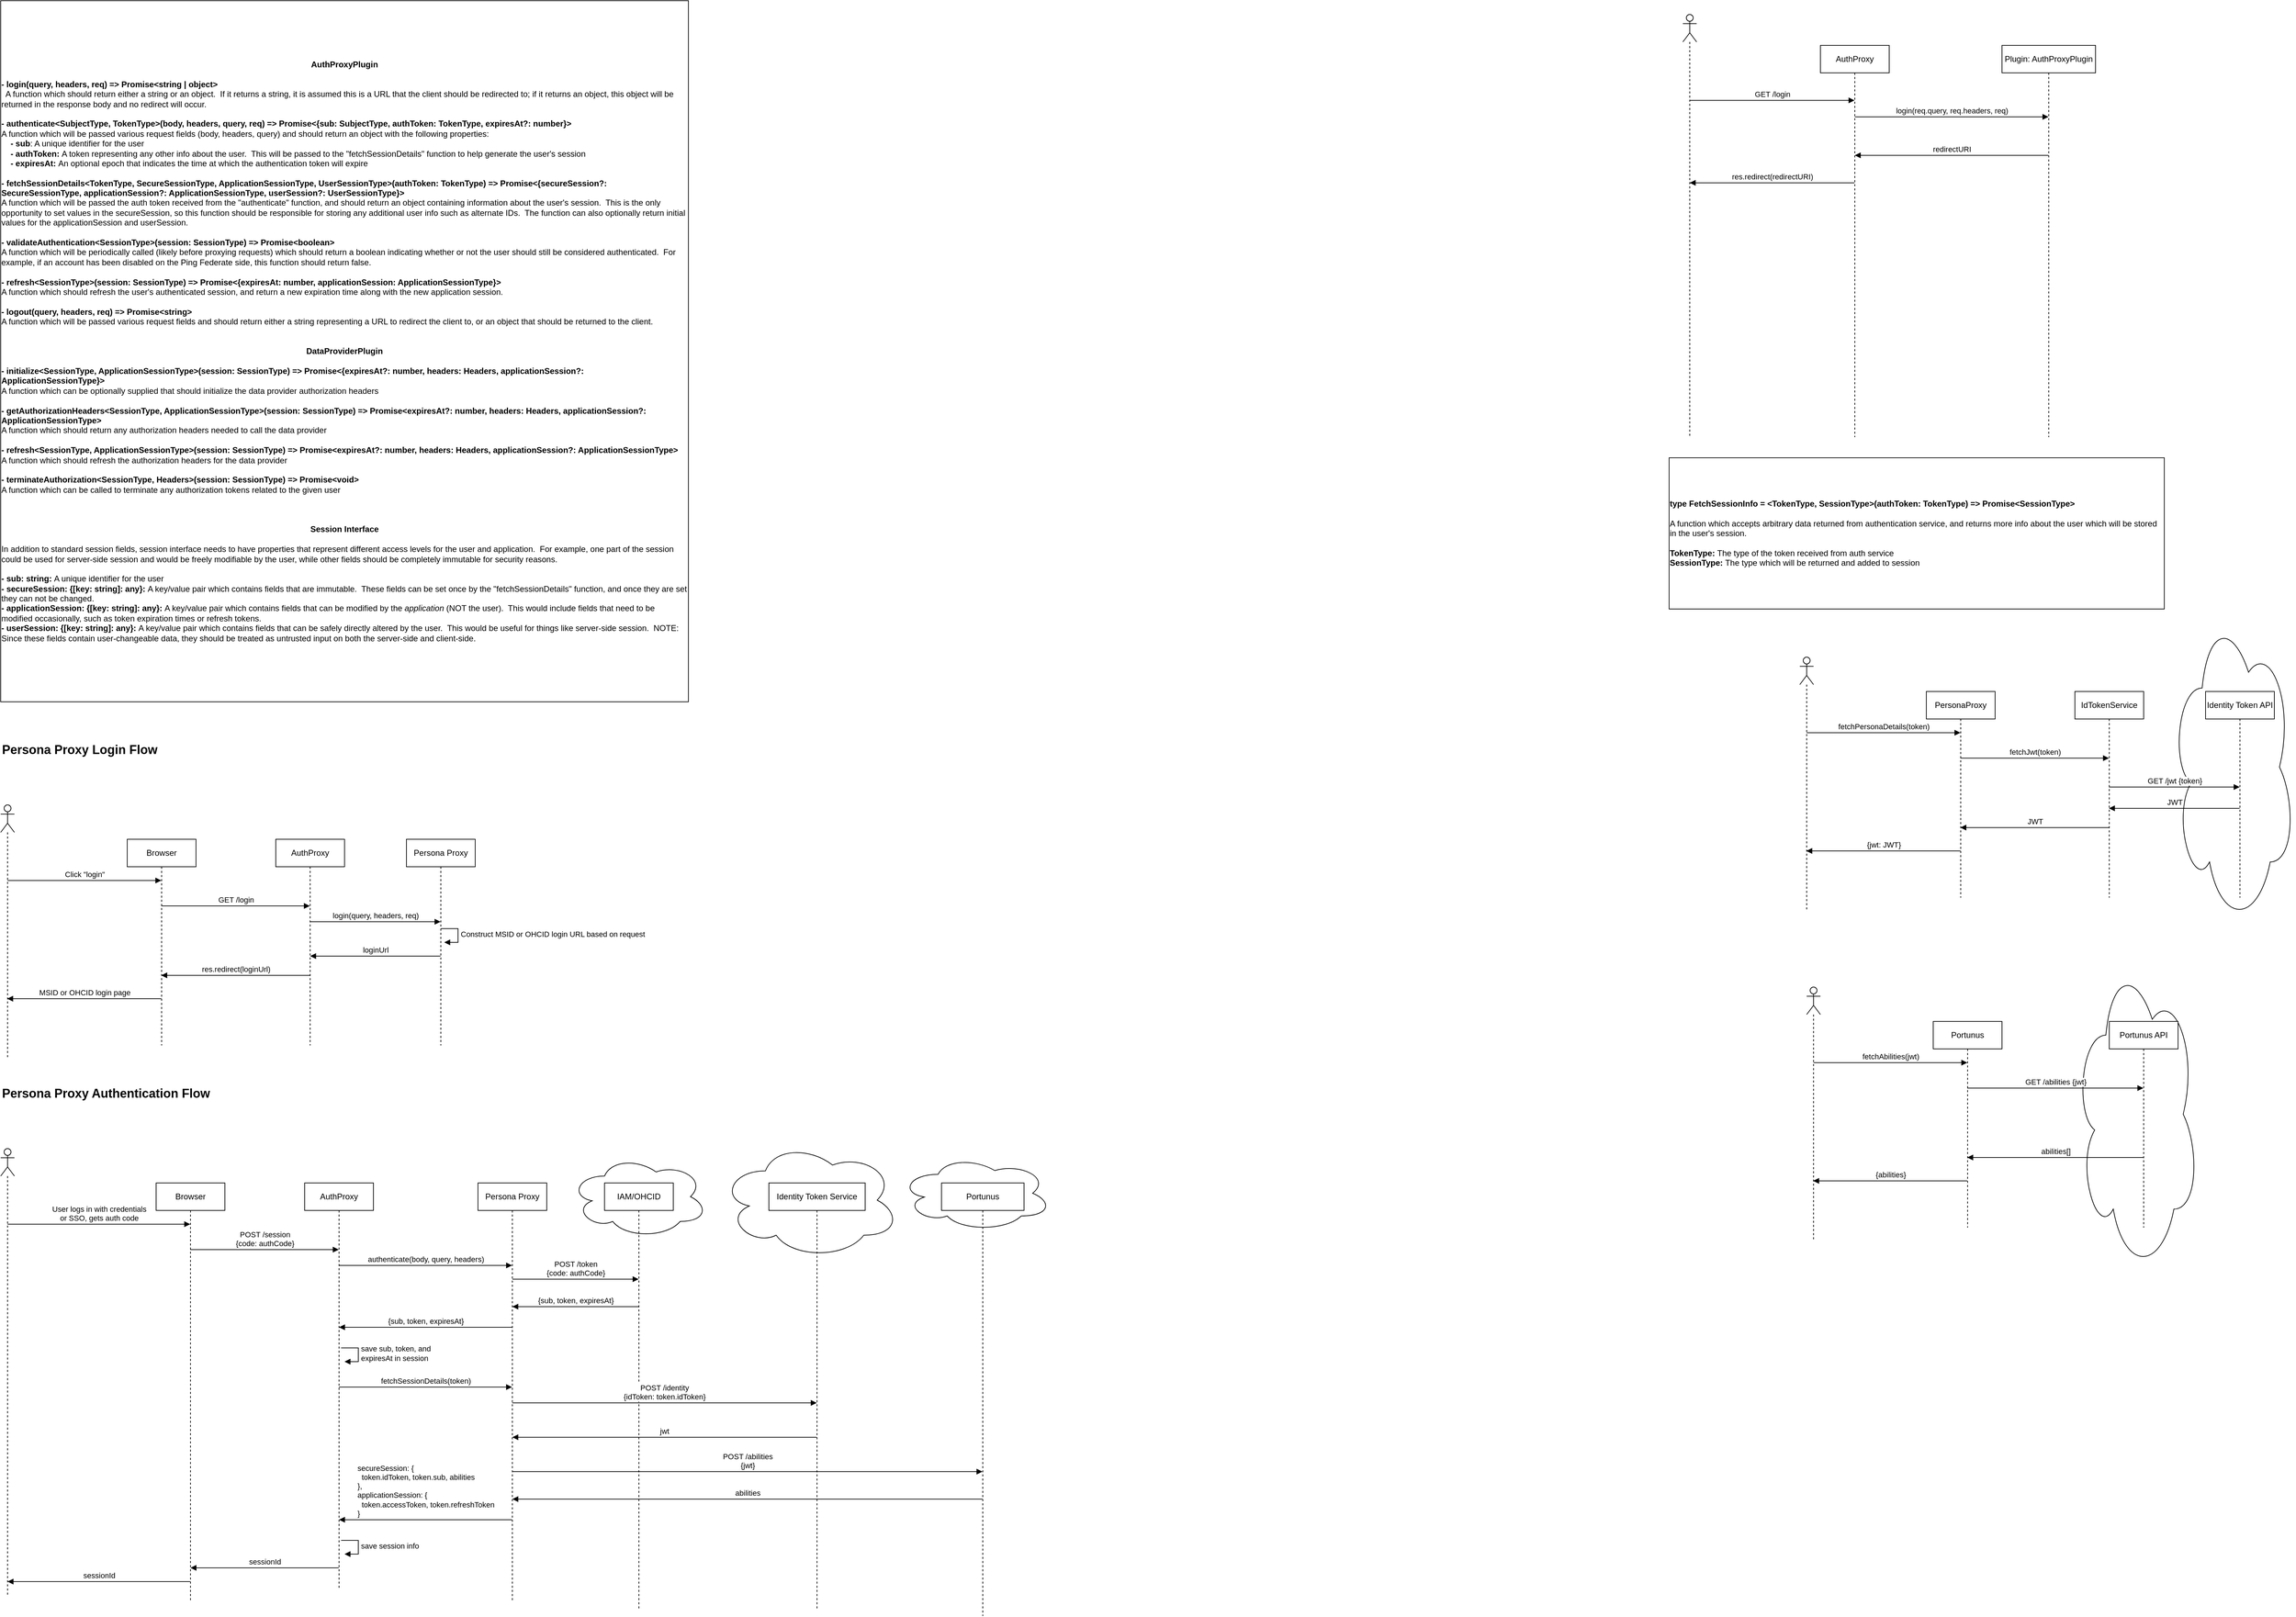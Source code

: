 <mxfile version="14.4.4" type="github">
  <diagram name="Page-1" id="9f46799a-70d6-7492-0946-bef42562c5a5">
    <mxGraphModel dx="2373" dy="3309" grid="1" gridSize="10" guides="1" tooltips="1" connect="1" arrows="1" fold="1" page="1" pageScale="1" pageWidth="1100" pageHeight="850" background="#ffffff" math="0" shadow="0">
      <root>
        <mxCell id="0" />
        <mxCell id="1" parent="0" />
        <mxCell id="U6y2hWdJB_3HYAMK6PYz-72" value="" style="ellipse;shape=cloud;whiteSpace=wrap;html=1;align=center;" vertex="1" parent="1">
          <mxGeometry x="1092" y="-20" width="220" height="110" as="geometry" />
        </mxCell>
        <mxCell id="U6y2hWdJB_3HYAMK6PYz-67" value="" style="ellipse;shape=cloud;whiteSpace=wrap;html=1;align=center;" vertex="1" parent="1">
          <mxGeometry x="831" y="-40" width="260" height="170" as="geometry" />
        </mxCell>
        <mxCell id="U6y2hWdJB_3HYAMK6PYz-58" value="" style="ellipse;shape=cloud;whiteSpace=wrap;html=1;align=center;" vertex="1" parent="1">
          <mxGeometry x="612" y="-20" width="200" height="120" as="geometry" />
        </mxCell>
        <mxCell id="w1PzRN34txhDw9UbGB5l-34" value="&lt;b&gt;AuthProxyPlugin&lt;/b&gt;&lt;br&gt;&lt;br&gt;&lt;div style=&quot;text-align: left&quot;&gt;&lt;b&gt;- login(query, headers, req) =&amp;gt; Promise&amp;lt;string | object&amp;gt;&lt;/b&gt;&lt;/div&gt;&lt;div style=&quot;text-align: left&quot;&gt;&amp;nbsp; A function which should return either a string or an object.&amp;nbsp; If it returns a string, it is assumed this is a URL that the client should be redirected to; if it returns an object, this object will be returned in the response body and no redirect will occur.&lt;/div&gt;&lt;div style=&quot;text-align: left&quot;&gt;&lt;br&gt;&lt;/div&gt;&lt;div style=&quot;text-align: left&quot;&gt;&lt;b&gt;- authenticate&amp;lt;SubjectType, TokenType&amp;gt;(body, headers, query, req) =&amp;gt; Promise&amp;lt;{sub: SubjectType, authToken: TokenType, expiresAt?: number}&amp;gt;&lt;/b&gt;&lt;/div&gt;&lt;div style=&quot;text-align: left&quot;&gt;A function which will be passed various request fields (body, headers, query) and should return an object with the following properties:&lt;/div&gt;&lt;div style=&quot;text-align: left&quot;&gt;&amp;nbsp; &amp;nbsp; &lt;b&gt;- sub&lt;/b&gt;: A unique identifier for the user&lt;/div&gt;&lt;div style=&quot;text-align: left&quot;&gt;&amp;nbsp; &amp;nbsp; &lt;b&gt;- authToken:&lt;/b&gt;&amp;nbsp;A token representing any other info about the user.&amp;nbsp; This will be passed to the &quot;fetchSessionDetails&quot; function to help generate the user&#39;s session&lt;/div&gt;&lt;div style=&quot;text-align: left&quot;&gt;&amp;nbsp; &amp;nbsp; &lt;b&gt;- expiresAt:&lt;/b&gt;&amp;nbsp;An optional epoch that indicates the time at which the authentication token will expire&lt;/div&gt;&lt;div style=&quot;text-align: left&quot;&gt;&lt;br&gt;&lt;/div&gt;&lt;div style=&quot;text-align: left&quot;&gt;&lt;b&gt;- fetchSessionDetails&amp;lt;TokenType, SecureSessionType, ApplicationSessionType, UserSessionType&amp;gt;(authToken: TokenType) =&amp;gt; Promise&amp;lt;{secureSession?: SecureSessionType, applicationSession?: ApplicationSessionType, userSession?: UserSessionType}&amp;gt;&lt;/b&gt;&lt;/div&gt;&lt;div style=&quot;text-align: left&quot;&gt;A function which will be passed the auth token received from the &quot;authenticate&quot; function, and should return an object containing information about the user&#39;s session.&amp;nbsp; This is the only opportunity to set values in the secureSession, so this function should be responsible for storing any additional user info such as alternate IDs.&amp;nbsp; The function can also optionally return initial values for the applicationSession and userSession.&lt;/div&gt;&lt;div style=&quot;text-align: left&quot;&gt;&lt;b&gt;&lt;br&gt;&lt;/b&gt;&lt;/div&gt;&lt;div style=&quot;text-align: left&quot;&gt;&lt;b&gt;- validateAuthentication&amp;lt;SessionType&amp;gt;(session: SessionType) =&amp;gt; Promise&amp;lt;boolean&amp;gt;&lt;/b&gt;&lt;/div&gt;&lt;div style=&quot;text-align: left&quot;&gt;A function which will be periodically called (likely before proxying requests) which should return a boolean indicating whether or not the user should still be considered authenticated.&amp;nbsp; For example, if an account has been disabled on the Ping Federate side, this function should return false.&lt;/div&gt;&lt;div style=&quot;text-align: left&quot;&gt;&lt;br&gt;&lt;/div&gt;&lt;div style=&quot;text-align: left&quot;&gt;&lt;b&gt;- refresh&amp;lt;SessionType&amp;gt;(session: SessionType) =&amp;gt; Promise&amp;lt;{expiresAt: number, applicationSession: ApplicationSessionType}&amp;gt;&lt;/b&gt;&lt;/div&gt;&lt;div style=&quot;text-align: left&quot;&gt;A function which should refresh the user&#39;s authenticated session, and return a new expiration time along with the new application session.&lt;/div&gt;&lt;div style=&quot;text-align: left&quot;&gt;&lt;b&gt;&lt;br&gt;&lt;/b&gt;&lt;/div&gt;&lt;div style=&quot;text-align: left&quot;&gt;&lt;b&gt;- logout(query, headers, req) =&amp;gt; Promise&amp;lt;string&amp;gt;&amp;nbsp;&lt;/b&gt;&lt;/div&gt;&lt;div style=&quot;text-align: left&quot;&gt;A function which will be passed various request fields and should return either a string representing a URL to redirect the client to, or an object that should be returned to the client.&lt;/div&gt;&lt;div style=&quot;text-align: left&quot;&gt;&lt;br&gt;&lt;/div&gt;&lt;div style=&quot;text-align: left&quot;&gt;&lt;br&gt;&lt;/div&gt;&lt;div&gt;&lt;b&gt;DataProviderPlugin&lt;/b&gt;&lt;/div&gt;&lt;div&gt;&lt;b&gt;&lt;br&gt;&lt;/b&gt;&lt;/div&gt;&lt;div style=&quot;text-align: left&quot;&gt;&lt;b&gt;- initialize&amp;lt;SessionType, ApplicationSessionType&amp;gt;(session: SessionType) =&amp;gt; Promise&amp;lt;{expiresAt?: number, headers: Headers, applicationSession?: ApplicationSessionType}&amp;gt;&lt;/b&gt;&lt;/div&gt;&lt;div style=&quot;text-align: left&quot;&gt;A function which can be optionally supplied that should initialize the data provider authorization headers&lt;/div&gt;&lt;div style=&quot;text-align: left&quot;&gt;&lt;br&gt;&lt;/div&gt;&lt;div style=&quot;text-align: left&quot;&gt;&lt;b&gt;- getAuthorizationHeaders&amp;lt;&lt;/b&gt;&lt;b&gt;SessionType, ApplicationSessionType&lt;/b&gt;&lt;b&gt;&amp;gt;(session: SessionType) =&amp;gt; Promise&amp;lt;&lt;/b&gt;&lt;b&gt;expiresAt?: number, headers: Headers, applicationSession?: ApplicationSessionType&lt;/b&gt;&lt;b&gt;&amp;gt;&lt;/b&gt;&lt;/div&gt;&lt;div style=&quot;text-align: left&quot;&gt;A function which should return any authorization headers needed to call the data provider&lt;/div&gt;&lt;div style=&quot;text-align: left&quot;&gt;&lt;br&gt;&lt;/div&gt;&lt;div style=&quot;text-align: left&quot;&gt;&lt;b&gt;- refresh&amp;lt;&lt;/b&gt;&lt;b&gt;SessionType, ApplicationSessionType&lt;/b&gt;&lt;b&gt;&amp;gt;(session: SessionType) =&amp;gt;&amp;nbsp;&lt;/b&gt;&lt;b&gt;Promise&amp;lt;&lt;/b&gt;&lt;b&gt;expiresAt?: number, headers: Headers, applicationSession?: ApplicationSessionType&lt;/b&gt;&lt;b&gt;&amp;gt;&lt;/b&gt;&lt;/div&gt;&lt;div style=&quot;text-align: left&quot;&gt;A function which should refresh the authorization headers for the data provider&lt;/div&gt;&lt;div style=&quot;text-align: left&quot;&gt;&lt;br&gt;&lt;/div&gt;&lt;div style=&quot;text-align: left&quot;&gt;&lt;b&gt;- terminateAuthorization&amp;lt;SessionType, Headers&amp;gt;(session: SessionType) =&amp;gt; Promise&amp;lt;void&amp;gt;&lt;/b&gt;&lt;/div&gt;&lt;div style=&quot;text-align: left&quot;&gt;A function which can be called to terminate any authorization tokens related to the given user&lt;/div&gt;&lt;div style=&quot;text-align: left&quot;&gt;&lt;br&gt;&lt;/div&gt;&lt;div style=&quot;text-align: left&quot;&gt;&lt;br&gt;&lt;/div&gt;&lt;div style=&quot;text-align: left&quot;&gt;&lt;br&gt;&lt;/div&gt;&lt;div&gt;&lt;b&gt;Session Interface&lt;/b&gt;&lt;/div&gt;&lt;div&gt;&lt;b&gt;&lt;br&gt;&lt;/b&gt;&lt;/div&gt;&lt;div style=&quot;text-align: left&quot;&gt;In addition to standard session fields, session interface needs to have properties that represent different access levels for the user and application.&amp;nbsp; For example, one part of the session could be used for server-side session and would be freely modifiable by the user, while other fields should be completely immutable for security reasons.&lt;/div&gt;&lt;div style=&quot;text-align: left&quot;&gt;&lt;br&gt;&lt;/div&gt;&lt;div style=&quot;text-align: left&quot;&gt;&lt;b&gt;- sub: string:&lt;/b&gt;&amp;nbsp;A unique identifier for the user&lt;/div&gt;&lt;div style=&quot;text-align: left&quot;&gt;&lt;b&gt;- secureSession: {[key: string]: any}:&lt;/b&gt;&amp;nbsp;A key/value pair which contains fields that are immutable.&amp;nbsp; These fields can be set once by the &quot;fetchSessionDetails&quot; function, and once they are set they can not be changed.&lt;/div&gt;&lt;div style=&quot;text-align: left&quot;&gt;&lt;b&gt;- applicationSession:&amp;nbsp;&lt;/b&gt;&lt;b&gt;{[key: string]: any}:&lt;/b&gt;&lt;span&gt;&amp;nbsp;A key/value pair which contains fields that can be modified by the &lt;i&gt;application&lt;/i&gt;&amp;nbsp;(NOT the user).&amp;nbsp; This would include fields that need to be modified occasionally, such as token expiration times or refresh tokens.&lt;/span&gt;&lt;/div&gt;&lt;div style=&quot;text-align: left&quot;&gt;&lt;span&gt;&lt;b&gt;- userSession:&amp;nbsp;&lt;/b&gt;&lt;/span&gt;&lt;b&gt;{[key: string]: any}:&lt;/b&gt;&lt;span&gt;&amp;nbsp;A key/value pair which contains fields that can be safely directly altered by the user.&amp;nbsp; This would be useful for things like server-side session.&amp;nbsp; NOTE: Since these fields contain user-changeable data, they should be treated as untrusted input on both the server-side and client-side.&lt;/span&gt;&lt;/div&gt;" style="rounded=0;whiteSpace=wrap;html=1;" parent="1" vertex="1">
          <mxGeometry x="-216" y="-1700" width="1000" height="1020" as="geometry" />
        </mxCell>
        <mxCell id="U6y2hWdJB_3HYAMK6PYz-1" value="" style="ellipse;shape=cloud;whiteSpace=wrap;html=1;" vertex="1" parent="1">
          <mxGeometry x="2800" y="-310" width="180" height="460" as="geometry" />
        </mxCell>
        <mxCell id="U6y2hWdJB_3HYAMK6PYz-2" value="" style="ellipse;shape=cloud;whiteSpace=wrap;html=1;" vertex="1" parent="1">
          <mxGeometry x="2940" y="-815" width="180" height="460" as="geometry" />
        </mxCell>
        <mxCell id="U6y2hWdJB_3HYAMK6PYz-3" value="PersonaProxy" style="shape=umlLifeline;perimeter=lifelinePerimeter;whiteSpace=wrap;html=1;container=1;collapsible=0;recursiveResize=0;outlineConnect=0;" vertex="1" parent="1">
          <mxGeometry x="2584" y="-695" width="100" height="300" as="geometry" />
        </mxCell>
        <mxCell id="U6y2hWdJB_3HYAMK6PYz-4" value="&lt;div style=&quot;text-align: left&quot;&gt;&lt;b&gt;type FetchSessionInfo = &amp;lt;TokenType, SessionType&amp;gt;(authToken: TokenType) =&amp;gt; Promise&amp;lt;SessionType&amp;gt;&lt;/b&gt;&lt;/div&gt;&lt;br&gt;&lt;div style=&quot;text-align: left&quot;&gt;A function which accepts arbitrary data returned from authentication service, and returns more info about the user which will be stored in the user&#39;s session.&lt;/div&gt;&lt;br&gt;&lt;div style=&quot;text-align: left&quot;&gt;&lt;b&gt;TokenType:&lt;/b&gt;&lt;span&gt;&amp;nbsp;The type of the token received from auth service&lt;/span&gt;&lt;/div&gt;&lt;b&gt;&lt;div style=&quot;text-align: left&quot;&gt;&lt;b&gt;SessionType:&lt;/b&gt;&lt;span style=&quot;font-weight: normal&quot;&gt;&amp;nbsp;The type which will be returned and added to session&lt;/span&gt;&lt;/div&gt;&lt;/b&gt;" style="rounded=0;whiteSpace=wrap;html=1;" vertex="1" parent="1">
          <mxGeometry x="2210" y="-1035" width="720" height="220" as="geometry" />
        </mxCell>
        <mxCell id="U6y2hWdJB_3HYAMK6PYz-5" value="" style="shape=umlLifeline;participant=umlActor;perimeter=lifelinePerimeter;whiteSpace=wrap;html=1;container=1;collapsible=0;recursiveResize=0;verticalAlign=top;spacingTop=36;outlineConnect=0;" vertex="1" parent="1">
          <mxGeometry x="2400" y="-745" width="20" height="370" as="geometry" />
        </mxCell>
        <mxCell id="U6y2hWdJB_3HYAMK6PYz-6" value="fetchPersonaDetails(token)" style="html=1;verticalAlign=bottom;endArrow=block;" edge="1" parent="U6y2hWdJB_3HYAMK6PYz-5" target="U6y2hWdJB_3HYAMK6PYz-3">
          <mxGeometry width="80" relative="1" as="geometry">
            <mxPoint x="10" y="110" as="sourcePoint" />
            <mxPoint x="90" y="110" as="targetPoint" />
          </mxGeometry>
        </mxCell>
        <mxCell id="U6y2hWdJB_3HYAMK6PYz-7" value="IdTokenService" style="shape=umlLifeline;perimeter=lifelinePerimeter;whiteSpace=wrap;html=1;container=1;collapsible=0;recursiveResize=0;outlineConnect=0;" vertex="1" parent="1">
          <mxGeometry x="2800" y="-695" width="100" height="300" as="geometry" />
        </mxCell>
        <mxCell id="U6y2hWdJB_3HYAMK6PYz-8" value="fetchJwt(token)" style="html=1;verticalAlign=bottom;endArrow=block;" edge="1" parent="1">
          <mxGeometry width="80" relative="1" as="geometry">
            <mxPoint x="2633.5" y="-598" as="sourcePoint" />
            <mxPoint x="2849.5" y="-598" as="targetPoint" />
          </mxGeometry>
        </mxCell>
        <mxCell id="U6y2hWdJB_3HYAMK6PYz-9" value="Identity Token API" style="shape=umlLifeline;perimeter=lifelinePerimeter;whiteSpace=wrap;html=1;container=1;collapsible=0;recursiveResize=0;outlineConnect=0;" vertex="1" parent="1">
          <mxGeometry x="2990" y="-695" width="100" height="300" as="geometry" />
        </mxCell>
        <mxCell id="U6y2hWdJB_3HYAMK6PYz-10" value="GET /jwt {token}" style="html=1;verticalAlign=bottom;endArrow=block;" edge="1" parent="1">
          <mxGeometry width="80" relative="1" as="geometry">
            <mxPoint x="2849.5" y="-556" as="sourcePoint" />
            <mxPoint x="3039.5" y="-556" as="targetPoint" />
          </mxGeometry>
        </mxCell>
        <mxCell id="U6y2hWdJB_3HYAMK6PYz-11" value="JWT" style="html=1;verticalAlign=bottom;endArrow=block;" edge="1" parent="1">
          <mxGeometry width="80" relative="1" as="geometry">
            <mxPoint x="3039.5" y="-525" as="sourcePoint" />
            <mxPoint x="2849.5" y="-525" as="targetPoint" />
          </mxGeometry>
        </mxCell>
        <mxCell id="U6y2hWdJB_3HYAMK6PYz-12" value="JWT" style="html=1;verticalAlign=bottom;endArrow=block;" edge="1" parent="1">
          <mxGeometry width="80" relative="1" as="geometry">
            <mxPoint x="2849.5" y="-497" as="sourcePoint" />
            <mxPoint x="2633.5" y="-497" as="targetPoint" />
          </mxGeometry>
        </mxCell>
        <mxCell id="U6y2hWdJB_3HYAMK6PYz-13" value="{jwt: JWT}" style="html=1;verticalAlign=bottom;endArrow=block;" edge="1" parent="1">
          <mxGeometry width="80" relative="1" as="geometry">
            <mxPoint x="2633.5" y="-463" as="sourcePoint" />
            <mxPoint x="2409.5" y="-463" as="targetPoint" />
          </mxGeometry>
        </mxCell>
        <mxCell id="U6y2hWdJB_3HYAMK6PYz-14" value="Portunus" style="shape=umlLifeline;perimeter=lifelinePerimeter;whiteSpace=wrap;html=1;container=1;collapsible=0;recursiveResize=0;outlineConnect=0;" vertex="1" parent="1">
          <mxGeometry x="2594" y="-215" width="100" height="300" as="geometry" />
        </mxCell>
        <mxCell id="U6y2hWdJB_3HYAMK6PYz-15" value="" style="shape=umlLifeline;participant=umlActor;perimeter=lifelinePerimeter;whiteSpace=wrap;html=1;container=1;collapsible=0;recursiveResize=0;verticalAlign=top;spacingTop=36;outlineConnect=0;" vertex="1" parent="1">
          <mxGeometry x="2410" y="-265" width="20" height="370" as="geometry" />
        </mxCell>
        <mxCell id="U6y2hWdJB_3HYAMK6PYz-16" value="fetchAbilities(jwt)" style="html=1;verticalAlign=bottom;endArrow=block;" edge="1" parent="U6y2hWdJB_3HYAMK6PYz-15" target="U6y2hWdJB_3HYAMK6PYz-14">
          <mxGeometry width="80" relative="1" as="geometry">
            <mxPoint x="10" y="110" as="sourcePoint" />
            <mxPoint x="90" y="110" as="targetPoint" />
          </mxGeometry>
        </mxCell>
        <mxCell id="U6y2hWdJB_3HYAMK6PYz-17" value="GET /abilities {jwt}" style="html=1;verticalAlign=bottom;endArrow=block;" edge="1" parent="1" target="U6y2hWdJB_3HYAMK6PYz-20">
          <mxGeometry width="80" relative="1" as="geometry">
            <mxPoint x="2643.5" y="-118" as="sourcePoint" />
            <mxPoint x="2859.5" y="-118" as="targetPoint" />
          </mxGeometry>
        </mxCell>
        <mxCell id="U6y2hWdJB_3HYAMK6PYz-18" value="abilities[]" style="html=1;verticalAlign=bottom;endArrow=block;" edge="1" parent="1" source="U6y2hWdJB_3HYAMK6PYz-20">
          <mxGeometry width="80" relative="1" as="geometry">
            <mxPoint x="2859.5" y="-17" as="sourcePoint" />
            <mxPoint x="2643.5" y="-17" as="targetPoint" />
          </mxGeometry>
        </mxCell>
        <mxCell id="U6y2hWdJB_3HYAMK6PYz-19" value="{abilities}" style="html=1;verticalAlign=bottom;endArrow=block;" edge="1" parent="1">
          <mxGeometry width="80" relative="1" as="geometry">
            <mxPoint x="2643.5" y="17" as="sourcePoint" />
            <mxPoint x="2419.5" y="17" as="targetPoint" />
          </mxGeometry>
        </mxCell>
        <mxCell id="U6y2hWdJB_3HYAMK6PYz-20" value="Portunus API" style="shape=umlLifeline;perimeter=lifelinePerimeter;whiteSpace=wrap;html=1;container=1;collapsible=0;recursiveResize=0;outlineConnect=0;" vertex="1" parent="1">
          <mxGeometry x="2850" y="-215" width="100" height="300" as="geometry" />
        </mxCell>
        <mxCell id="U6y2hWdJB_3HYAMK6PYz-21" value="" style="shape=umlLifeline;participant=umlActor;perimeter=lifelinePerimeter;whiteSpace=wrap;html=1;container=1;collapsible=0;recursiveResize=0;verticalAlign=top;spacingTop=36;outlineConnect=0;" vertex="1" parent="1">
          <mxGeometry x="2230" y="-1680" width="20" height="615" as="geometry" />
        </mxCell>
        <mxCell id="U6y2hWdJB_3HYAMK6PYz-22" value="AuthProxy" style="shape=umlLifeline;perimeter=lifelinePerimeter;whiteSpace=wrap;html=1;container=1;collapsible=0;recursiveResize=0;outlineConnect=0;" vertex="1" parent="1">
          <mxGeometry x="2430" y="-1635" width="100" height="570" as="geometry" />
        </mxCell>
        <mxCell id="U6y2hWdJB_3HYAMK6PYz-23" value="GET /login" style="html=1;verticalAlign=bottom;endArrow=block;" edge="1" parent="1" source="U6y2hWdJB_3HYAMK6PYz-21" target="U6y2hWdJB_3HYAMK6PYz-22">
          <mxGeometry width="80" relative="1" as="geometry">
            <mxPoint x="2250" y="-1565" as="sourcePoint" />
            <mxPoint x="2473.5" y="-1565" as="targetPoint" />
            <Array as="points">
              <mxPoint x="2310" y="-1555" />
            </Array>
          </mxGeometry>
        </mxCell>
        <mxCell id="U6y2hWdJB_3HYAMK6PYz-24" value="Plugin: AuthProxyPlugin" style="shape=umlLifeline;perimeter=lifelinePerimeter;whiteSpace=wrap;html=1;container=1;collapsible=0;recursiveResize=0;outlineConnect=0;" vertex="1" parent="1">
          <mxGeometry x="2694" y="-1635" width="136" height="570" as="geometry" />
        </mxCell>
        <mxCell id="U6y2hWdJB_3HYAMK6PYz-25" value="login(req.query, req.headers, req)" style="html=1;verticalAlign=bottom;endArrow=block;" edge="1" parent="1" source="U6y2hWdJB_3HYAMK6PYz-22" target="U6y2hWdJB_3HYAMK6PYz-24">
          <mxGeometry width="80" relative="1" as="geometry">
            <mxPoint x="2490" y="-1531" as="sourcePoint" />
            <mxPoint x="2720" y="-1531" as="targetPoint" />
            <Array as="points">
              <mxPoint x="2550.5" y="-1531" />
            </Array>
          </mxGeometry>
        </mxCell>
        <mxCell id="U6y2hWdJB_3HYAMK6PYz-26" value="redirectURI" style="html=1;verticalAlign=bottom;endArrow=block;" edge="1" parent="1" source="U6y2hWdJB_3HYAMK6PYz-24" target="U6y2hWdJB_3HYAMK6PYz-22">
          <mxGeometry width="80" relative="1" as="geometry">
            <mxPoint x="2740" y="-1485" as="sourcePoint" />
            <mxPoint x="2524" y="-1485" as="targetPoint" />
            <Array as="points">
              <mxPoint x="2530" y="-1475" />
            </Array>
          </mxGeometry>
        </mxCell>
        <mxCell id="U6y2hWdJB_3HYAMK6PYz-27" value="res.redirect(redirectURI)" style="html=1;verticalAlign=bottom;endArrow=block;" edge="1" parent="1" source="U6y2hWdJB_3HYAMK6PYz-22" target="U6y2hWdJB_3HYAMK6PYz-21">
          <mxGeometry width="80" relative="1" as="geometry">
            <mxPoint x="2460" y="-1435" as="sourcePoint" />
            <mxPoint x="2270" y="-1435" as="targetPoint" />
            <Array as="points">
              <mxPoint x="2280.5" y="-1435" />
            </Array>
          </mxGeometry>
        </mxCell>
        <mxCell id="U6y2hWdJB_3HYAMK6PYz-29" value="&lt;b&gt;&lt;font style=&quot;font-size: 18px&quot;&gt;Persona Proxy Login Flow&lt;/font&gt;&lt;/b&gt;" style="text;html=1;strokeColor=none;fillColor=none;align=left;verticalAlign=middle;whiteSpace=wrap;rounded=0;" vertex="1" parent="1">
          <mxGeometry x="-216" y="-620" width="520" height="20" as="geometry" />
        </mxCell>
        <mxCell id="U6y2hWdJB_3HYAMK6PYz-30" value="Browser" style="shape=umlLifeline;perimeter=lifelinePerimeter;whiteSpace=wrap;html=1;container=1;collapsible=0;recursiveResize=0;outlineConnect=0;" vertex="1" parent="1">
          <mxGeometry x="-32" y="-480" width="100" height="300" as="geometry" />
        </mxCell>
        <mxCell id="U6y2hWdJB_3HYAMK6PYz-31" value="" style="shape=umlLifeline;participant=umlActor;perimeter=lifelinePerimeter;whiteSpace=wrap;html=1;container=1;collapsible=0;recursiveResize=0;verticalAlign=top;spacingTop=36;outlineConnect=0;" vertex="1" parent="1">
          <mxGeometry x="-216" y="-530" width="20" height="370" as="geometry" />
        </mxCell>
        <mxCell id="U6y2hWdJB_3HYAMK6PYz-32" value="Click &quot;login&quot;" style="html=1;verticalAlign=bottom;endArrow=block;" edge="1" parent="U6y2hWdJB_3HYAMK6PYz-31" target="U6y2hWdJB_3HYAMK6PYz-30">
          <mxGeometry width="80" relative="1" as="geometry">
            <mxPoint x="10" y="110" as="sourcePoint" />
            <mxPoint x="90" y="110" as="targetPoint" />
          </mxGeometry>
        </mxCell>
        <mxCell id="U6y2hWdJB_3HYAMK6PYz-33" value="AuthProxy" style="shape=umlLifeline;perimeter=lifelinePerimeter;whiteSpace=wrap;html=1;container=1;collapsible=0;recursiveResize=0;outlineConnect=0;" vertex="1" parent="1">
          <mxGeometry x="184" y="-480" width="100" height="300" as="geometry" />
        </mxCell>
        <mxCell id="U6y2hWdJB_3HYAMK6PYz-34" value="GET /login" style="html=1;verticalAlign=bottom;endArrow=block;" edge="1" parent="1">
          <mxGeometry width="80" relative="1" as="geometry">
            <mxPoint x="17.5" y="-383" as="sourcePoint" />
            <mxPoint x="233.5" y="-383" as="targetPoint" />
          </mxGeometry>
        </mxCell>
        <mxCell id="U6y2hWdJB_3HYAMK6PYz-35" value="Persona Proxy" style="shape=umlLifeline;perimeter=lifelinePerimeter;whiteSpace=wrap;html=1;container=1;collapsible=0;recursiveResize=0;outlineConnect=0;" vertex="1" parent="1">
          <mxGeometry x="374" y="-480" width="100" height="300" as="geometry" />
        </mxCell>
        <mxCell id="U6y2hWdJB_3HYAMK6PYz-36" value="login(query, headers, req)" style="html=1;verticalAlign=bottom;endArrow=block;" edge="1" parent="1" source="U6y2hWdJB_3HYAMK6PYz-33" target="U6y2hWdJB_3HYAMK6PYz-35">
          <mxGeometry width="80" relative="1" as="geometry">
            <mxPoint x="240" y="-360" as="sourcePoint" />
            <mxPoint x="400" y="-360" as="targetPoint" />
            <Array as="points">
              <mxPoint x="250" y="-360" />
            </Array>
          </mxGeometry>
        </mxCell>
        <mxCell id="U6y2hWdJB_3HYAMK6PYz-37" value="loginUrl" style="html=1;verticalAlign=bottom;endArrow=block;" edge="1" parent="1" source="U6y2hWdJB_3HYAMK6PYz-35" target="U6y2hWdJB_3HYAMK6PYz-33">
          <mxGeometry width="80" relative="1" as="geometry">
            <mxPoint x="410" y="-310" as="sourcePoint" />
            <mxPoint x="250" y="-310" as="targetPoint" />
            <Array as="points">
              <mxPoint x="250" y="-310" />
            </Array>
          </mxGeometry>
        </mxCell>
        <mxCell id="U6y2hWdJB_3HYAMK6PYz-38" value="res.redirect(loginUrl)" style="html=1;verticalAlign=bottom;endArrow=block;" edge="1" parent="1">
          <mxGeometry width="80" relative="1" as="geometry">
            <mxPoint x="233.5" y="-282" as="sourcePoint" />
            <mxPoint x="17.5" y="-282" as="targetPoint" />
          </mxGeometry>
        </mxCell>
        <mxCell id="U6y2hWdJB_3HYAMK6PYz-39" value="MSID or OHCID login page" style="html=1;verticalAlign=bottom;endArrow=block;" edge="1" parent="1">
          <mxGeometry width="80" relative="1" as="geometry">
            <mxPoint x="17.5" y="-248" as="sourcePoint" />
            <mxPoint x="-206.5" y="-248" as="targetPoint" />
          </mxGeometry>
        </mxCell>
        <mxCell id="U6y2hWdJB_3HYAMK6PYz-41" value="Construct MSID or OHCID login URL based on request" style="edgeStyle=orthogonalEdgeStyle;html=1;align=left;spacingLeft=2;endArrow=block;rounded=0;entryX=1;entryY=0;" edge="1" parent="1">
          <mxGeometry relative="1" as="geometry">
            <mxPoint x="424" y="-350" as="sourcePoint" />
            <Array as="points">
              <mxPoint x="449" y="-350" />
            </Array>
            <mxPoint x="429" y="-330" as="targetPoint" />
          </mxGeometry>
        </mxCell>
        <mxCell id="U6y2hWdJB_3HYAMK6PYz-42" value="&lt;b&gt;&lt;font style=&quot;font-size: 18px&quot;&gt;Persona Proxy Authentication Flow&lt;/font&gt;&lt;/b&gt;" style="text;html=1;strokeColor=none;fillColor=none;align=left;verticalAlign=middle;whiteSpace=wrap;rounded=0;" vertex="1" parent="1">
          <mxGeometry x="-216" y="-120" width="520" height="20" as="geometry" />
        </mxCell>
        <mxCell id="U6y2hWdJB_3HYAMK6PYz-43" value="Browser" style="shape=umlLifeline;perimeter=lifelinePerimeter;whiteSpace=wrap;html=1;container=1;collapsible=0;recursiveResize=0;outlineConnect=0;" vertex="1" parent="1">
          <mxGeometry x="10" y="20" width="100" height="610" as="geometry" />
        </mxCell>
        <mxCell id="U6y2hWdJB_3HYAMK6PYz-44" value="" style="shape=umlLifeline;participant=umlActor;perimeter=lifelinePerimeter;whiteSpace=wrap;html=1;container=1;collapsible=0;recursiveResize=0;verticalAlign=top;spacingTop=36;outlineConnect=0;" vertex="1" parent="1">
          <mxGeometry x="-216" y="-30" width="20" height="650" as="geometry" />
        </mxCell>
        <mxCell id="U6y2hWdJB_3HYAMK6PYz-45" value="User logs in with credentials&lt;br&gt;or SSO, gets auth code" style="html=1;verticalAlign=bottom;endArrow=block;" edge="1" parent="U6y2hWdJB_3HYAMK6PYz-44" target="U6y2hWdJB_3HYAMK6PYz-43">
          <mxGeometry width="80" relative="1" as="geometry">
            <mxPoint x="10" y="110" as="sourcePoint" />
            <mxPoint x="90" y="110" as="targetPoint" />
          </mxGeometry>
        </mxCell>
        <mxCell id="U6y2hWdJB_3HYAMK6PYz-46" value="AuthProxy" style="shape=umlLifeline;perimeter=lifelinePerimeter;whiteSpace=wrap;html=1;container=1;collapsible=0;recursiveResize=0;outlineConnect=0;" vertex="1" parent="1">
          <mxGeometry x="226" y="20" width="100" height="590" as="geometry" />
        </mxCell>
        <mxCell id="U6y2hWdJB_3HYAMK6PYz-78" value="save session info" style="edgeStyle=orthogonalEdgeStyle;html=1;align=left;spacingLeft=2;endArrow=block;rounded=0;entryX=1;entryY=0;" edge="1" parent="U6y2hWdJB_3HYAMK6PYz-46">
          <mxGeometry relative="1" as="geometry">
            <mxPoint x="53" y="520" as="sourcePoint" />
            <Array as="points">
              <mxPoint x="78" y="520" />
            </Array>
            <mxPoint x="58" y="540" as="targetPoint" />
          </mxGeometry>
        </mxCell>
        <mxCell id="U6y2hWdJB_3HYAMK6PYz-47" value="POST /session&lt;br&gt;{code: authCode}" style="html=1;verticalAlign=bottom;endArrow=block;" edge="1" parent="1">
          <mxGeometry width="80" relative="1" as="geometry">
            <mxPoint x="59.5" y="117" as="sourcePoint" />
            <mxPoint x="275.5" y="117" as="targetPoint" />
          </mxGeometry>
        </mxCell>
        <mxCell id="U6y2hWdJB_3HYAMK6PYz-48" value="Persona Proxy" style="shape=umlLifeline;perimeter=lifelinePerimeter;whiteSpace=wrap;html=1;container=1;collapsible=0;recursiveResize=0;outlineConnect=0;" vertex="1" parent="1">
          <mxGeometry x="478" y="20" width="100" height="610" as="geometry" />
        </mxCell>
        <mxCell id="U6y2hWdJB_3HYAMK6PYz-49" value="authenticate(body, query, headers)" style="html=1;verticalAlign=bottom;endArrow=block;" edge="1" parent="1" source="U6y2hWdJB_3HYAMK6PYz-46" target="U6y2hWdJB_3HYAMK6PYz-48">
          <mxGeometry width="80" relative="1" as="geometry">
            <mxPoint x="282" y="140" as="sourcePoint" />
            <mxPoint x="442" y="140" as="targetPoint" />
            <Array as="points">
              <mxPoint x="292" y="140" />
            </Array>
          </mxGeometry>
        </mxCell>
        <mxCell id="U6y2hWdJB_3HYAMK6PYz-54" value="IAM/OHCID" style="shape=umlLifeline;perimeter=lifelinePerimeter;whiteSpace=wrap;html=1;container=1;collapsible=0;recursiveResize=0;outlineConnect=0;align=center;" vertex="1" parent="1">
          <mxGeometry x="662" y="20" width="100" height="620" as="geometry" />
        </mxCell>
        <mxCell id="U6y2hWdJB_3HYAMK6PYz-56" value="{sub, token, expiresAt}" style="html=1;verticalAlign=bottom;endArrow=block;" edge="1" parent="1" source="U6y2hWdJB_3HYAMK6PYz-54" target="U6y2hWdJB_3HYAMK6PYz-48">
          <mxGeometry width="80" relative="1" as="geometry">
            <mxPoint x="582" y="210" as="sourcePoint" />
            <mxPoint x="662" y="210" as="targetPoint" />
            <Array as="points">
              <mxPoint x="682" y="200" />
              <mxPoint x="572" y="200" />
            </Array>
          </mxGeometry>
        </mxCell>
        <mxCell id="U6y2hWdJB_3HYAMK6PYz-57" value="POST /token&lt;br&gt;{code: authCode}" style="html=1;verticalAlign=bottom;endArrow=block;" edge="1" parent="1" source="U6y2hWdJB_3HYAMK6PYz-48" target="U6y2hWdJB_3HYAMK6PYz-54">
          <mxGeometry width="80" relative="1" as="geometry">
            <mxPoint x="582" y="170" as="sourcePoint" />
            <mxPoint x="662" y="170" as="targetPoint" />
            <Array as="points">
              <mxPoint x="602" y="160" />
            </Array>
          </mxGeometry>
        </mxCell>
        <mxCell id="U6y2hWdJB_3HYAMK6PYz-59" value="{sub, token, expiresAt}" style="html=1;verticalAlign=bottom;endArrow=block;" edge="1" parent="1" source="U6y2hWdJB_3HYAMK6PYz-48" target="U6y2hWdJB_3HYAMK6PYz-46">
          <mxGeometry width="80" relative="1" as="geometry">
            <mxPoint x="350" y="280" as="sourcePoint" />
            <mxPoint x="430" y="280" as="targetPoint" />
            <Array as="points">
              <mxPoint x="430" y="230" />
            </Array>
          </mxGeometry>
        </mxCell>
        <mxCell id="U6y2hWdJB_3HYAMK6PYz-61" value="fetchSessionDetails(token)" style="html=1;verticalAlign=bottom;endArrow=block;" edge="1" parent="1" target="U6y2hWdJB_3HYAMK6PYz-48">
          <mxGeometry width="80" relative="1" as="geometry">
            <mxPoint x="275.833" y="317" as="sourcePoint" />
            <mxPoint x="465.5" y="317" as="targetPoint" />
            <Array as="points">
              <mxPoint x="310" y="317" />
              <mxPoint x="430" y="317" />
              <mxPoint x="440" y="317" />
            </Array>
          </mxGeometry>
        </mxCell>
        <mxCell id="U6y2hWdJB_3HYAMK6PYz-63" value="save sub, token, and&lt;br&gt;expiresAt in session" style="edgeStyle=orthogonalEdgeStyle;html=1;align=left;spacingLeft=2;endArrow=block;rounded=0;entryX=1;entryY=0;" edge="1" parent="1">
          <mxGeometry relative="1" as="geometry">
            <mxPoint x="279" y="260" as="sourcePoint" />
            <Array as="points">
              <mxPoint x="304" y="260" />
            </Array>
            <mxPoint x="284" y="280" as="targetPoint" />
          </mxGeometry>
        </mxCell>
        <mxCell id="U6y2hWdJB_3HYAMK6PYz-64" value="Identity Token Service" style="shape=umlLifeline;perimeter=lifelinePerimeter;whiteSpace=wrap;html=1;container=1;collapsible=0;recursiveResize=0;outlineConnect=0;align=center;" vertex="1" parent="1">
          <mxGeometry x="901" y="20" width="140" height="620" as="geometry" />
        </mxCell>
        <mxCell id="U6y2hWdJB_3HYAMK6PYz-68" value="POST /identity&lt;br&gt;{idToken: token.idToken}" style="html=1;verticalAlign=bottom;endArrow=block;" edge="1" parent="1">
          <mxGeometry width="80" relative="1" as="geometry">
            <mxPoint x="527.833" y="340" as="sourcePoint" />
            <mxPoint x="970.5" y="340" as="targetPoint" />
          </mxGeometry>
        </mxCell>
        <mxCell id="U6y2hWdJB_3HYAMK6PYz-69" value="jwt" style="html=1;verticalAlign=bottom;endArrow=block;" edge="1" parent="1" source="U6y2hWdJB_3HYAMK6PYz-64" target="U6y2hWdJB_3HYAMK6PYz-48">
          <mxGeometry width="80" relative="1" as="geometry">
            <mxPoint x="792" y="390" as="sourcePoint" />
            <mxPoint x="872" y="390" as="targetPoint" />
            <Array as="points">
              <mxPoint x="642" y="390" />
              <mxPoint x="572" y="390" />
            </Array>
          </mxGeometry>
        </mxCell>
        <mxCell id="U6y2hWdJB_3HYAMK6PYz-70" value="Portunus" style="shape=umlLifeline;perimeter=lifelinePerimeter;whiteSpace=wrap;html=1;container=1;collapsible=0;recursiveResize=0;outlineConnect=0;align=center;" vertex="1" parent="1">
          <mxGeometry x="1152" y="20" width="120" height="630" as="geometry" />
        </mxCell>
        <mxCell id="U6y2hWdJB_3HYAMK6PYz-73" value="POST /abilities&lt;br&gt;{jwt}" style="html=1;verticalAlign=bottom;endArrow=block;" edge="1" parent="1" source="U6y2hWdJB_3HYAMK6PYz-48" target="U6y2hWdJB_3HYAMK6PYz-70">
          <mxGeometry width="80" relative="1" as="geometry">
            <mxPoint x="532.003" y="440" as="sourcePoint" />
            <mxPoint x="962" y="440" as="targetPoint" />
            <Array as="points">
              <mxPoint x="852" y="440" />
            </Array>
          </mxGeometry>
        </mxCell>
        <mxCell id="U6y2hWdJB_3HYAMK6PYz-75" value="abilities" style="html=1;verticalAlign=bottom;endArrow=block;" edge="1" parent="1" source="U6y2hWdJB_3HYAMK6PYz-70" target="U6y2hWdJB_3HYAMK6PYz-48">
          <mxGeometry width="80" relative="1" as="geometry">
            <mxPoint x="1062" y="540" as="sourcePoint" />
            <mxPoint x="1142" y="540" as="targetPoint" />
            <Array as="points">
              <mxPoint x="1082" y="480" />
            </Array>
          </mxGeometry>
        </mxCell>
        <mxCell id="U6y2hWdJB_3HYAMK6PYz-76" value="&lt;div style=&quot;text-align: left&quot;&gt;secureSession: {&lt;br&gt;&lt;/div&gt;&lt;div style=&quot;text-align: left&quot;&gt;&amp;nbsp; token.idToken, token.sub, abilities&lt;/div&gt;&lt;div style=&quot;text-align: left&quot;&gt;},&lt;/div&gt;&lt;div style=&quot;text-align: left&quot;&gt;applicationSession: {&lt;/div&gt;&lt;div style=&quot;text-align: left&quot;&gt;&amp;nbsp; token.accessToken, token.refreshToken&lt;/div&gt;&lt;div style=&quot;text-align: left&quot;&gt;}&lt;/div&gt;" style="html=1;verticalAlign=bottom;endArrow=block;" edge="1" parent="1" source="U6y2hWdJB_3HYAMK6PYz-48" target="U6y2hWdJB_3HYAMK6PYz-46">
          <mxGeometry width="80" relative="1" as="geometry">
            <mxPoint x="330" y="590" as="sourcePoint" />
            <mxPoint x="410" y="590" as="targetPoint" />
            <Array as="points">
              <mxPoint x="320" y="510" />
            </Array>
          </mxGeometry>
        </mxCell>
        <mxCell id="U6y2hWdJB_3HYAMK6PYz-79" value="sessionId" style="html=1;verticalAlign=bottom;endArrow=block;" edge="1" parent="1" source="U6y2hWdJB_3HYAMK6PYz-46" target="U6y2hWdJB_3HYAMK6PYz-43">
          <mxGeometry width="80" relative="1" as="geometry">
            <mxPoint x="160" y="610" as="sourcePoint" />
            <mxPoint x="240" y="610" as="targetPoint" />
            <Array as="points">
              <mxPoint x="240" y="580" />
            </Array>
          </mxGeometry>
        </mxCell>
        <mxCell id="U6y2hWdJB_3HYAMK6PYz-80" value="sessionId" style="html=1;verticalAlign=bottom;endArrow=block;" edge="1" parent="1" source="U6y2hWdJB_3HYAMK6PYz-43" target="U6y2hWdJB_3HYAMK6PYz-44">
          <mxGeometry width="80" relative="1" as="geometry">
            <mxPoint x="-120" y="600" as="sourcePoint" />
            <mxPoint x="-40" y="600" as="targetPoint" />
            <Array as="points">
              <mxPoint x="-40" y="600" />
            </Array>
          </mxGeometry>
        </mxCell>
      </root>
    </mxGraphModel>
  </diagram>
</mxfile>
